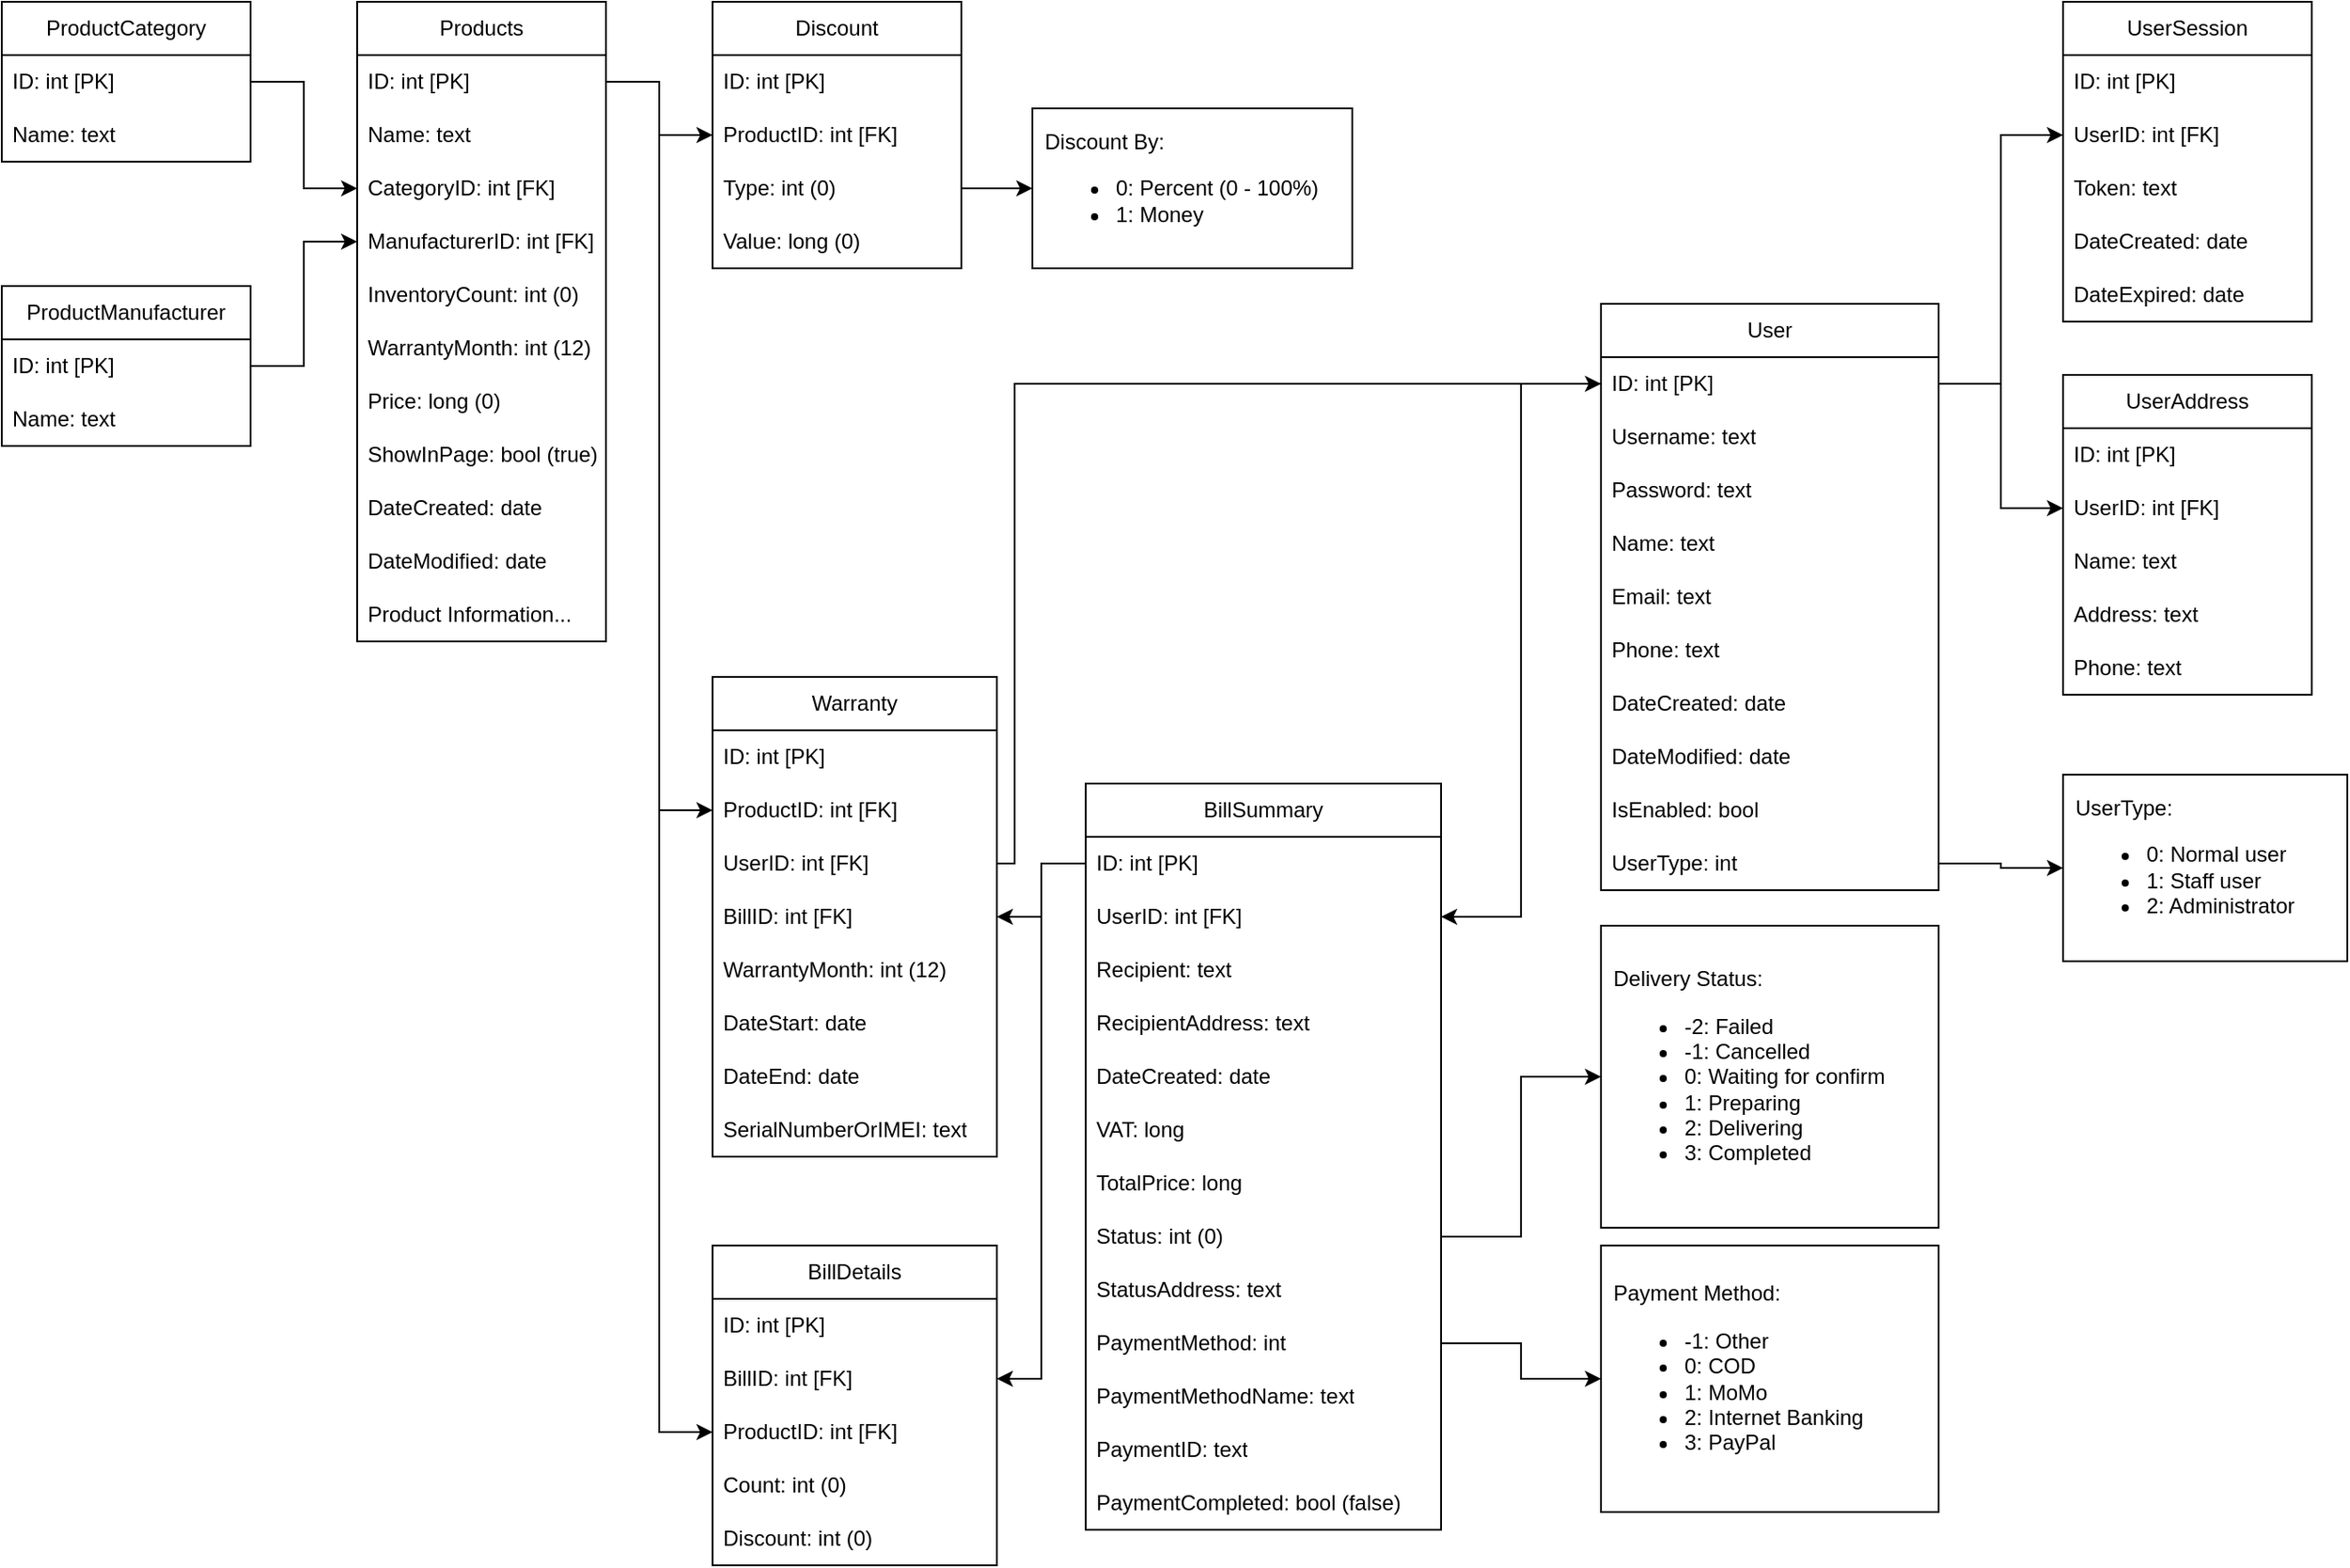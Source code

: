 <mxfile>
    <diagram name="Database" id="wU5oiDYe5zAORNl8Sl3y">
        <mxGraphModel dx="810" dy="652" grid="1" gridSize="10" guides="1" tooltips="1" connect="1" arrows="1" fold="1" page="1" pageScale="1" pageWidth="827" pageHeight="1169" math="0" shadow="0">
            <root>
                <mxCell id="0"/>
                <mxCell id="1" parent="0"/>
                <mxCell id="hE5l1HCMCs_0RYrQTB5J-1" value="Products" style="swimlane;fontStyle=0;childLayout=stackLayout;horizontal=1;startSize=30;horizontalStack=0;resizeParent=1;resizeParentMax=0;resizeLast=0;collapsible=1;marginBottom=0;whiteSpace=wrap;html=1;" parent="1" vertex="1">
                    <mxGeometry x="240" y="40" width="140" height="360" as="geometry"/>
                </mxCell>
                <mxCell id="hE5l1HCMCs_0RYrQTB5J-2" value="ID: int [PK]" style="text;strokeColor=none;fillColor=none;align=left;verticalAlign=middle;spacingLeft=4;spacingRight=4;overflow=hidden;points=[[0,0.5],[1,0.5]];portConstraint=eastwest;rotatable=0;whiteSpace=wrap;html=1;" parent="hE5l1HCMCs_0RYrQTB5J-1" vertex="1">
                    <mxGeometry y="30" width="140" height="30" as="geometry"/>
                </mxCell>
                <mxCell id="hE5l1HCMCs_0RYrQTB5J-3" value="Name: text" style="text;strokeColor=none;fillColor=none;align=left;verticalAlign=middle;spacingLeft=4;spacingRight=4;overflow=hidden;points=[[0,0.5],[1,0.5]];portConstraint=eastwest;rotatable=0;whiteSpace=wrap;html=1;" parent="hE5l1HCMCs_0RYrQTB5J-1" vertex="1">
                    <mxGeometry y="60" width="140" height="30" as="geometry"/>
                </mxCell>
                <mxCell id="hE5l1HCMCs_0RYrQTB5J-4" value="CategoryID: int [FK]" style="text;strokeColor=none;fillColor=none;align=left;verticalAlign=middle;spacingLeft=4;spacingRight=4;overflow=hidden;points=[[0,0.5],[1,0.5]];portConstraint=eastwest;rotatable=0;whiteSpace=wrap;html=1;" parent="hE5l1HCMCs_0RYrQTB5J-1" vertex="1">
                    <mxGeometry y="90" width="140" height="30" as="geometry"/>
                </mxCell>
                <mxCell id="hE5l1HCMCs_0RYrQTB5J-22" value="ManufacturerID: int [FK]" style="text;strokeColor=none;fillColor=none;align=left;verticalAlign=middle;spacingLeft=4;spacingRight=4;overflow=hidden;points=[[0,0.5],[1,0.5]];portConstraint=eastwest;rotatable=0;whiteSpace=wrap;html=1;" parent="hE5l1HCMCs_0RYrQTB5J-1" vertex="1">
                    <mxGeometry y="120" width="140" height="30" as="geometry"/>
                </mxCell>
                <mxCell id="hE5l1HCMCs_0RYrQTB5J-26" value="InventoryCount: int (0)" style="text;strokeColor=none;fillColor=none;align=left;verticalAlign=middle;spacingLeft=4;spacingRight=4;overflow=hidden;points=[[0,0.5],[1,0.5]];portConstraint=eastwest;rotatable=0;whiteSpace=wrap;html=1;" parent="hE5l1HCMCs_0RYrQTB5J-1" vertex="1">
                    <mxGeometry y="150" width="140" height="30" as="geometry"/>
                </mxCell>
                <mxCell id="hE5l1HCMCs_0RYrQTB5J-28" value="WarrantyMonth: int (12)" style="text;strokeColor=none;fillColor=none;align=left;verticalAlign=middle;spacingLeft=4;spacingRight=4;overflow=hidden;points=[[0,0.5],[1,0.5]];portConstraint=eastwest;rotatable=0;whiteSpace=wrap;html=1;" parent="hE5l1HCMCs_0RYrQTB5J-1" vertex="1">
                    <mxGeometry y="180" width="140" height="30" as="geometry"/>
                </mxCell>
                <mxCell id="hE5l1HCMCs_0RYrQTB5J-29" value="Price: long (0)" style="text;strokeColor=none;fillColor=none;align=left;verticalAlign=middle;spacingLeft=4;spacingRight=4;overflow=hidden;points=[[0,0.5],[1,0.5]];portConstraint=eastwest;rotatable=0;whiteSpace=wrap;html=1;" parent="hE5l1HCMCs_0RYrQTB5J-1" vertex="1">
                    <mxGeometry y="210" width="140" height="30" as="geometry"/>
                </mxCell>
                <mxCell id="hE5l1HCMCs_0RYrQTB5J-77" value="ShowInPage: bool (true)" style="text;strokeColor=none;fillColor=none;align=left;verticalAlign=middle;spacingLeft=4;spacingRight=4;overflow=hidden;points=[[0,0.5],[1,0.5]];portConstraint=eastwest;rotatable=0;whiteSpace=wrap;html=1;" parent="hE5l1HCMCs_0RYrQTB5J-1" vertex="1">
                    <mxGeometry y="240" width="140" height="30" as="geometry"/>
                </mxCell>
                <mxCell id="4Z_CihVOqUJ3Qlg64jGU-1" value="DateCreated: date" style="text;strokeColor=none;fillColor=none;align=left;verticalAlign=middle;spacingLeft=4;spacingRight=4;overflow=hidden;points=[[0,0.5],[1,0.5]];portConstraint=eastwest;rotatable=0;whiteSpace=wrap;html=1;" parent="hE5l1HCMCs_0RYrQTB5J-1" vertex="1">
                    <mxGeometry y="270" width="140" height="30" as="geometry"/>
                </mxCell>
                <mxCell id="4Z_CihVOqUJ3Qlg64jGU-2" value="DateModified: date" style="text;strokeColor=none;fillColor=none;align=left;verticalAlign=middle;spacingLeft=4;spacingRight=4;overflow=hidden;points=[[0,0.5],[1,0.5]];portConstraint=eastwest;rotatable=0;whiteSpace=wrap;html=1;" parent="hE5l1HCMCs_0RYrQTB5J-1" vertex="1">
                    <mxGeometry y="300" width="140" height="30" as="geometry"/>
                </mxCell>
                <mxCell id="hE5l1HCMCs_0RYrQTB5J-30" value="Product Information..." style="text;strokeColor=none;fillColor=none;align=left;verticalAlign=middle;spacingLeft=4;spacingRight=4;overflow=hidden;points=[[0,0.5],[1,0.5]];portConstraint=eastwest;rotatable=0;whiteSpace=wrap;html=1;" parent="hE5l1HCMCs_0RYrQTB5J-1" vertex="1">
                    <mxGeometry y="330" width="140" height="30" as="geometry"/>
                </mxCell>
                <mxCell id="hE5l1HCMCs_0RYrQTB5J-5" value="ProductCategory" style="swimlane;fontStyle=0;childLayout=stackLayout;horizontal=1;startSize=30;horizontalStack=0;resizeParent=1;resizeParentMax=0;resizeLast=0;collapsible=1;marginBottom=0;whiteSpace=wrap;html=1;" parent="1" vertex="1">
                    <mxGeometry x="40" y="40" width="140" height="90" as="geometry"/>
                </mxCell>
                <mxCell id="hE5l1HCMCs_0RYrQTB5J-6" value="ID: int [PK]" style="text;strokeColor=none;fillColor=none;align=left;verticalAlign=middle;spacingLeft=4;spacingRight=4;overflow=hidden;points=[[0,0.5],[1,0.5]];portConstraint=eastwest;rotatable=0;whiteSpace=wrap;html=1;" parent="hE5l1HCMCs_0RYrQTB5J-5" vertex="1">
                    <mxGeometry y="30" width="140" height="30" as="geometry"/>
                </mxCell>
                <mxCell id="hE5l1HCMCs_0RYrQTB5J-7" value="Name: text" style="text;strokeColor=none;fillColor=none;align=left;verticalAlign=middle;spacingLeft=4;spacingRight=4;overflow=hidden;points=[[0,0.5],[1,0.5]];portConstraint=eastwest;rotatable=0;whiteSpace=wrap;html=1;" parent="hE5l1HCMCs_0RYrQTB5J-5" vertex="1">
                    <mxGeometry y="60" width="140" height="30" as="geometry"/>
                </mxCell>
                <mxCell id="hE5l1HCMCs_0RYrQTB5J-9" value="User" style="swimlane;fontStyle=0;childLayout=stackLayout;horizontal=1;startSize=30;horizontalStack=0;resizeParent=1;resizeParentMax=0;resizeLast=0;collapsible=1;marginBottom=0;whiteSpace=wrap;html=1;" parent="1" vertex="1">
                    <mxGeometry x="940" y="210" width="190" height="330" as="geometry"/>
                </mxCell>
                <mxCell id="hE5l1HCMCs_0RYrQTB5J-10" value="ID: int [PK]" style="text;strokeColor=none;fillColor=none;align=left;verticalAlign=middle;spacingLeft=4;spacingRight=4;overflow=hidden;points=[[0,0.5],[1,0.5]];portConstraint=eastwest;rotatable=0;whiteSpace=wrap;html=1;" parent="hE5l1HCMCs_0RYrQTB5J-9" vertex="1">
                    <mxGeometry y="30" width="190" height="30" as="geometry"/>
                </mxCell>
                <mxCell id="hE5l1HCMCs_0RYrQTB5J-11" value="Username: text" style="text;strokeColor=none;fillColor=none;align=left;verticalAlign=middle;spacingLeft=4;spacingRight=4;overflow=hidden;points=[[0,0.5],[1,0.5]];portConstraint=eastwest;rotatable=0;whiteSpace=wrap;html=1;" parent="hE5l1HCMCs_0RYrQTB5J-9" vertex="1">
                    <mxGeometry y="60" width="190" height="30" as="geometry"/>
                </mxCell>
                <mxCell id="hE5l1HCMCs_0RYrQTB5J-12" value="Password: text" style="text;strokeColor=none;fillColor=none;align=left;verticalAlign=middle;spacingLeft=4;spacingRight=4;overflow=hidden;points=[[0,0.5],[1,0.5]];portConstraint=eastwest;rotatable=0;whiteSpace=wrap;html=1;" parent="hE5l1HCMCs_0RYrQTB5J-9" vertex="1">
                    <mxGeometry y="90" width="190" height="30" as="geometry"/>
                </mxCell>
                <mxCell id="hE5l1HCMCs_0RYrQTB5J-35" value="Name: text" style="text;strokeColor=none;fillColor=none;align=left;verticalAlign=middle;spacingLeft=4;spacingRight=4;overflow=hidden;points=[[0,0.5],[1,0.5]];portConstraint=eastwest;rotatable=0;whiteSpace=wrap;html=1;" parent="hE5l1HCMCs_0RYrQTB5J-9" vertex="1">
                    <mxGeometry y="120" width="190" height="30" as="geometry"/>
                </mxCell>
                <mxCell id="hE5l1HCMCs_0RYrQTB5J-36" value="Email: text" style="text;strokeColor=none;fillColor=none;align=left;verticalAlign=middle;spacingLeft=4;spacingRight=4;overflow=hidden;points=[[0,0.5],[1,0.5]];portConstraint=eastwest;rotatable=0;whiteSpace=wrap;html=1;" parent="hE5l1HCMCs_0RYrQTB5J-9" vertex="1">
                    <mxGeometry y="150" width="190" height="30" as="geometry"/>
                </mxCell>
                <mxCell id="hE5l1HCMCs_0RYrQTB5J-38" value="Phone: text" style="text;strokeColor=none;fillColor=none;align=left;verticalAlign=middle;spacingLeft=4;spacingRight=4;overflow=hidden;points=[[0,0.5],[1,0.5]];portConstraint=eastwest;rotatable=0;whiteSpace=wrap;html=1;" parent="hE5l1HCMCs_0RYrQTB5J-9" vertex="1">
                    <mxGeometry y="180" width="190" height="30" as="geometry"/>
                </mxCell>
                <mxCell id="hE5l1HCMCs_0RYrQTB5J-13" value="DateCreated: date" style="text;strokeColor=none;fillColor=none;align=left;verticalAlign=middle;spacingLeft=4;spacingRight=4;overflow=hidden;points=[[0,0.5],[1,0.5]];portConstraint=eastwest;rotatable=0;whiteSpace=wrap;html=1;" parent="hE5l1HCMCs_0RYrQTB5J-9" vertex="1">
                    <mxGeometry y="210" width="190" height="30" as="geometry"/>
                </mxCell>
                <mxCell id="4Z_CihVOqUJ3Qlg64jGU-3" value="DateModified: date" style="text;strokeColor=none;fillColor=none;align=left;verticalAlign=middle;spacingLeft=4;spacingRight=4;overflow=hidden;points=[[0,0.5],[1,0.5]];portConstraint=eastwest;rotatable=0;whiteSpace=wrap;html=1;" parent="hE5l1HCMCs_0RYrQTB5J-9" vertex="1">
                    <mxGeometry y="240" width="190" height="30" as="geometry"/>
                </mxCell>
                <mxCell id="hE5l1HCMCs_0RYrQTB5J-14" value="IsEnabled: bool" style="text;strokeColor=none;fillColor=none;align=left;verticalAlign=middle;spacingLeft=4;spacingRight=4;overflow=hidden;points=[[0,0.5],[1,0.5]];portConstraint=eastwest;rotatable=0;whiteSpace=wrap;html=1;" parent="hE5l1HCMCs_0RYrQTB5J-9" vertex="1">
                    <mxGeometry y="270" width="190" height="30" as="geometry"/>
                </mxCell>
                <mxCell id="hE5l1HCMCs_0RYrQTB5J-15" value="UserType: int" style="text;strokeColor=none;fillColor=none;align=left;verticalAlign=middle;spacingLeft=4;spacingRight=4;overflow=hidden;points=[[0,0.5],[1,0.5]];portConstraint=eastwest;rotatable=0;whiteSpace=wrap;html=1;" parent="hE5l1HCMCs_0RYrQTB5J-9" vertex="1">
                    <mxGeometry y="300" width="190" height="30" as="geometry"/>
                </mxCell>
                <mxCell id="hE5l1HCMCs_0RYrQTB5J-16" value="UserType:&lt;br&gt;&lt;ul&gt;&lt;li&gt;0: Normal user&lt;/li&gt;&lt;li&gt;1: Staff user&lt;/li&gt;&lt;li&gt;2: Administrator&lt;/li&gt;&lt;/ul&gt;" style="rounded=0;whiteSpace=wrap;html=1;align=left;spacingTop=5;spacingBottom=6;spacingLeft=5;spacingRight=5;" parent="1" vertex="1">
                    <mxGeometry x="1200" y="475" width="160" height="105" as="geometry"/>
                </mxCell>
                <mxCell id="hE5l1HCMCs_0RYrQTB5J-17" style="edgeStyle=orthogonalEdgeStyle;rounded=0;orthogonalLoop=1;jettySize=auto;html=1;entryX=0;entryY=0.5;entryDx=0;entryDy=0;" parent="1" source="hE5l1HCMCs_0RYrQTB5J-15" target="hE5l1HCMCs_0RYrQTB5J-16" edge="1">
                    <mxGeometry relative="1" as="geometry"/>
                </mxCell>
                <mxCell id="hE5l1HCMCs_0RYrQTB5J-18" value="ProductManufacturer" style="swimlane;fontStyle=0;childLayout=stackLayout;horizontal=1;startSize=30;horizontalStack=0;resizeParent=1;resizeParentMax=0;resizeLast=0;collapsible=1;marginBottom=0;whiteSpace=wrap;html=1;" parent="1" vertex="1">
                    <mxGeometry x="40" y="200" width="140" height="90" as="geometry"/>
                </mxCell>
                <mxCell id="hE5l1HCMCs_0RYrQTB5J-19" value="ID: int [PK]" style="text;strokeColor=none;fillColor=none;align=left;verticalAlign=middle;spacingLeft=4;spacingRight=4;overflow=hidden;points=[[0,0.5],[1,0.5]];portConstraint=eastwest;rotatable=0;whiteSpace=wrap;html=1;" parent="hE5l1HCMCs_0RYrQTB5J-18" vertex="1">
                    <mxGeometry y="30" width="140" height="30" as="geometry"/>
                </mxCell>
                <mxCell id="hE5l1HCMCs_0RYrQTB5J-20" value="Name: text" style="text;strokeColor=none;fillColor=none;align=left;verticalAlign=middle;spacingLeft=4;spacingRight=4;overflow=hidden;points=[[0,0.5],[1,0.5]];portConstraint=eastwest;rotatable=0;whiteSpace=wrap;html=1;" parent="hE5l1HCMCs_0RYrQTB5J-18" vertex="1">
                    <mxGeometry y="60" width="140" height="30" as="geometry"/>
                </mxCell>
                <mxCell id="hE5l1HCMCs_0RYrQTB5J-23" style="edgeStyle=orthogonalEdgeStyle;rounded=0;orthogonalLoop=1;jettySize=auto;html=1;entryX=0;entryY=0.5;entryDx=0;entryDy=0;" parent="1" source="hE5l1HCMCs_0RYrQTB5J-19" target="hE5l1HCMCs_0RYrQTB5J-22" edge="1">
                    <mxGeometry relative="1" as="geometry"/>
                </mxCell>
                <mxCell id="hE5l1HCMCs_0RYrQTB5J-25" style="edgeStyle=orthogonalEdgeStyle;rounded=0;orthogonalLoop=1;jettySize=auto;html=1;entryX=0;entryY=0.5;entryDx=0;entryDy=0;" parent="1" source="hE5l1HCMCs_0RYrQTB5J-6" target="hE5l1HCMCs_0RYrQTB5J-4" edge="1">
                    <mxGeometry relative="1" as="geometry"/>
                </mxCell>
                <mxCell id="hE5l1HCMCs_0RYrQTB5J-31" value="BillSummary" style="swimlane;fontStyle=0;childLayout=stackLayout;horizontal=1;startSize=30;horizontalStack=0;resizeParent=1;resizeParentMax=0;resizeLast=0;collapsible=1;marginBottom=0;whiteSpace=wrap;html=1;" parent="1" vertex="1">
                    <mxGeometry x="650" y="480" width="200" height="420" as="geometry"/>
                </mxCell>
                <mxCell id="hE5l1HCMCs_0RYrQTB5J-32" value="ID: int [PK]" style="text;strokeColor=none;fillColor=none;align=left;verticalAlign=middle;spacingLeft=4;spacingRight=4;overflow=hidden;points=[[0,0.5],[1,0.5]];portConstraint=eastwest;rotatable=0;whiteSpace=wrap;html=1;" parent="hE5l1HCMCs_0RYrQTB5J-31" vertex="1">
                    <mxGeometry y="30" width="200" height="30" as="geometry"/>
                </mxCell>
                <mxCell id="hE5l1HCMCs_0RYrQTB5J-44" value="UserID: int [FK]" style="text;strokeColor=none;fillColor=none;align=left;verticalAlign=middle;spacingLeft=4;spacingRight=4;overflow=hidden;points=[[0,0.5],[1,0.5]];portConstraint=eastwest;rotatable=0;whiteSpace=wrap;html=1;" parent="hE5l1HCMCs_0RYrQTB5J-31" vertex="1">
                    <mxGeometry y="60" width="200" height="30" as="geometry"/>
                </mxCell>
                <mxCell id="tXvKXWf9CAUuPQ7bRwm_-1" value="&lt;span lang=&quot;vi&quot; class=&quot;ILfuVd&quot;&gt;&lt;/span&gt;&lt;span lang=&quot;vi&quot; class=&quot;ILfuVd&quot;&gt;&lt;/span&gt;Recipient: text" style="text;strokeColor=none;fillColor=none;align=left;verticalAlign=middle;spacingLeft=4;spacingRight=4;overflow=hidden;points=[[0,0.5],[1,0.5]];portConstraint=eastwest;rotatable=0;whiteSpace=wrap;html=1;" parent="hE5l1HCMCs_0RYrQTB5J-31" vertex="1">
                    <mxGeometry y="90" width="200" height="30" as="geometry"/>
                </mxCell>
                <mxCell id="hE5l1HCMCs_0RYrQTB5J-48" value="&lt;span lang=&quot;vi&quot; class=&quot;ILfuVd&quot;&gt;&lt;/span&gt;RecipientAddress: text" style="text;strokeColor=none;fillColor=none;align=left;verticalAlign=middle;spacingLeft=4;spacingRight=4;overflow=hidden;points=[[0,0.5],[1,0.5]];portConstraint=eastwest;rotatable=0;whiteSpace=wrap;html=1;" parent="hE5l1HCMCs_0RYrQTB5J-31" vertex="1">
                    <mxGeometry y="120" width="200" height="30" as="geometry"/>
                </mxCell>
                <mxCell id="hE5l1HCMCs_0RYrQTB5J-55" value="DateCreated: date" style="text;strokeColor=none;fillColor=none;align=left;verticalAlign=middle;spacingLeft=4;spacingRight=4;overflow=hidden;points=[[0,0.5],[1,0.5]];portConstraint=eastwest;rotatable=0;whiteSpace=wrap;html=1;" parent="hE5l1HCMCs_0RYrQTB5J-31" vertex="1">
                    <mxGeometry y="150" width="200" height="30" as="geometry"/>
                </mxCell>
                <mxCell id="nwdCqllsKJScyAq2nnaO-7" value="&lt;span lang=&quot;vi&quot; class=&quot;ILfuVd&quot;&gt;&lt;/span&gt;VAT: long" style="text;strokeColor=none;fillColor=none;align=left;verticalAlign=middle;spacingLeft=4;spacingRight=4;overflow=hidden;points=[[0,0.5],[1,0.5]];portConstraint=eastwest;rotatable=0;whiteSpace=wrap;html=1;" parent="hE5l1HCMCs_0RYrQTB5J-31" vertex="1">
                    <mxGeometry y="180" width="200" height="30" as="geometry"/>
                </mxCell>
                <mxCell id="nwdCqllsKJScyAq2nnaO-4" value="&lt;span lang=&quot;vi&quot; class=&quot;ILfuVd&quot;&gt;&lt;/span&gt;TotalPrice: long" style="text;strokeColor=none;fillColor=none;align=left;verticalAlign=middle;spacingLeft=4;spacingRight=4;overflow=hidden;points=[[0,0.5],[1,0.5]];portConstraint=eastwest;rotatable=0;whiteSpace=wrap;html=1;" parent="hE5l1HCMCs_0RYrQTB5J-31" vertex="1">
                    <mxGeometry y="210" width="200" height="30" as="geometry"/>
                </mxCell>
                <mxCell id="hE5l1HCMCs_0RYrQTB5J-56" value="Status: int (0)" style="text;strokeColor=none;fillColor=none;align=left;verticalAlign=middle;spacingLeft=4;spacingRight=4;overflow=hidden;points=[[0,0.5],[1,0.5]];portConstraint=eastwest;rotatable=0;whiteSpace=wrap;html=1;" parent="hE5l1HCMCs_0RYrQTB5J-31" vertex="1">
                    <mxGeometry y="240" width="200" height="30" as="geometry"/>
                </mxCell>
                <mxCell id="hE5l1HCMCs_0RYrQTB5J-60" value="StatusAddress: text" style="text;strokeColor=none;fillColor=none;align=left;verticalAlign=middle;spacingLeft=4;spacingRight=4;overflow=hidden;points=[[0,0.5],[1,0.5]];portConstraint=eastwest;rotatable=0;whiteSpace=wrap;html=1;" parent="hE5l1HCMCs_0RYrQTB5J-31" vertex="1">
                    <mxGeometry y="270" width="200" height="30" as="geometry"/>
                </mxCell>
                <mxCell id="hE5l1HCMCs_0RYrQTB5J-69" value="PaymentMethod: int" style="text;strokeColor=none;fillColor=none;align=left;verticalAlign=middle;spacingLeft=4;spacingRight=4;overflow=hidden;points=[[0,0.5],[1,0.5]];portConstraint=eastwest;rotatable=0;whiteSpace=wrap;html=1;" parent="hE5l1HCMCs_0RYrQTB5J-31" vertex="1">
                    <mxGeometry y="300" width="200" height="30" as="geometry"/>
                </mxCell>
                <mxCell id="nwdCqllsKJScyAq2nnaO-5" value="PaymentMethodName: text" style="text;strokeColor=none;fillColor=none;align=left;verticalAlign=middle;spacingLeft=4;spacingRight=4;overflow=hidden;points=[[0,0.5],[1,0.5]];portConstraint=eastwest;rotatable=0;whiteSpace=wrap;html=1;" parent="hE5l1HCMCs_0RYrQTB5J-31" vertex="1">
                    <mxGeometry y="330" width="200" height="30" as="geometry"/>
                </mxCell>
                <mxCell id="nwdCqllsKJScyAq2nnaO-6" value="PaymentID: text" style="text;strokeColor=none;fillColor=none;align=left;verticalAlign=middle;spacingLeft=4;spacingRight=4;overflow=hidden;points=[[0,0.5],[1,0.5]];portConstraint=eastwest;rotatable=0;whiteSpace=wrap;html=1;" parent="hE5l1HCMCs_0RYrQTB5J-31" vertex="1">
                    <mxGeometry y="360" width="200" height="30" as="geometry"/>
                </mxCell>
                <mxCell id="hE5l1HCMCs_0RYrQTB5J-73" value="PaymentCompleted: bool (false)" style="text;strokeColor=none;fillColor=none;align=left;verticalAlign=middle;spacingLeft=4;spacingRight=4;overflow=hidden;points=[[0,0.5],[1,0.5]];portConstraint=eastwest;rotatable=0;whiteSpace=wrap;html=1;" parent="hE5l1HCMCs_0RYrQTB5J-31" vertex="1">
                    <mxGeometry y="390" width="200" height="30" as="geometry"/>
                </mxCell>
                <mxCell id="hE5l1HCMCs_0RYrQTB5J-39" value="UserAddress" style="swimlane;fontStyle=0;childLayout=stackLayout;horizontal=1;startSize=30;horizontalStack=0;resizeParent=1;resizeParentMax=0;resizeLast=0;collapsible=1;marginBottom=0;whiteSpace=wrap;html=1;" parent="1" vertex="1">
                    <mxGeometry x="1200" y="250" width="140" height="180" as="geometry"/>
                </mxCell>
                <mxCell id="hE5l1HCMCs_0RYrQTB5J-40" value="ID: int [PK]" style="text;strokeColor=none;fillColor=none;align=left;verticalAlign=middle;spacingLeft=4;spacingRight=4;overflow=hidden;points=[[0,0.5],[1,0.5]];portConstraint=eastwest;rotatable=0;whiteSpace=wrap;html=1;" parent="hE5l1HCMCs_0RYrQTB5J-39" vertex="1">
                    <mxGeometry y="30" width="140" height="30" as="geometry"/>
                </mxCell>
                <mxCell id="hE5l1HCMCs_0RYrQTB5J-41" value="UserID: int [FK]" style="text;strokeColor=none;fillColor=none;align=left;verticalAlign=middle;spacingLeft=4;spacingRight=4;overflow=hidden;points=[[0,0.5],[1,0.5]];portConstraint=eastwest;rotatable=0;whiteSpace=wrap;html=1;" parent="hE5l1HCMCs_0RYrQTB5J-39" vertex="1">
                    <mxGeometry y="60" width="140" height="30" as="geometry"/>
                </mxCell>
                <mxCell id="tXvKXWf9CAUuPQ7bRwm_-2" value="Name: text" style="text;strokeColor=none;fillColor=none;align=left;verticalAlign=middle;spacingLeft=4;spacingRight=4;overflow=hidden;points=[[0,0.5],[1,0.5]];portConstraint=eastwest;rotatable=0;whiteSpace=wrap;html=1;" parent="hE5l1HCMCs_0RYrQTB5J-39" vertex="1">
                    <mxGeometry y="90" width="140" height="30" as="geometry"/>
                </mxCell>
                <mxCell id="hE5l1HCMCs_0RYrQTB5J-42" value="Address: text" style="text;strokeColor=none;fillColor=none;align=left;verticalAlign=middle;spacingLeft=4;spacingRight=4;overflow=hidden;points=[[0,0.5],[1,0.5]];portConstraint=eastwest;rotatable=0;whiteSpace=wrap;html=1;" parent="hE5l1HCMCs_0RYrQTB5J-39" vertex="1">
                    <mxGeometry y="120" width="140" height="30" as="geometry"/>
                </mxCell>
                <mxCell id="hE5l1HCMCs_0RYrQTB5J-83" value="Phone: text" style="text;strokeColor=none;fillColor=none;align=left;verticalAlign=middle;spacingLeft=4;spacingRight=4;overflow=hidden;points=[[0,0.5],[1,0.5]];portConstraint=eastwest;rotatable=0;whiteSpace=wrap;html=1;" parent="hE5l1HCMCs_0RYrQTB5J-39" vertex="1">
                    <mxGeometry y="150" width="140" height="30" as="geometry"/>
                </mxCell>
                <mxCell id="hE5l1HCMCs_0RYrQTB5J-43" style="edgeStyle=orthogonalEdgeStyle;rounded=0;orthogonalLoop=1;jettySize=auto;html=1;entryX=0;entryY=0.5;entryDx=0;entryDy=0;" parent="1" source="hE5l1HCMCs_0RYrQTB5J-10" target="hE5l1HCMCs_0RYrQTB5J-41" edge="1">
                    <mxGeometry relative="1" as="geometry"/>
                </mxCell>
                <mxCell id="hE5l1HCMCs_0RYrQTB5J-45" style="edgeStyle=orthogonalEdgeStyle;rounded=0;orthogonalLoop=1;jettySize=auto;html=1;entryX=1;entryY=0.5;entryDx=0;entryDy=0;" parent="1" source="hE5l1HCMCs_0RYrQTB5J-10" target="hE5l1HCMCs_0RYrQTB5J-44" edge="1">
                    <mxGeometry relative="1" as="geometry"/>
                </mxCell>
                <mxCell id="hE5l1HCMCs_0RYrQTB5J-49" value="BillDetails" style="swimlane;fontStyle=0;childLayout=stackLayout;horizontal=1;startSize=30;horizontalStack=0;resizeParent=1;resizeParentMax=0;resizeLast=0;collapsible=1;marginBottom=0;whiteSpace=wrap;html=1;" parent="1" vertex="1">
                    <mxGeometry x="440" y="740" width="160" height="180" as="geometry"/>
                </mxCell>
                <mxCell id="kIqaSTcEwy7osnmggItn-5" value="ID: int [PK]" style="text;strokeColor=none;fillColor=none;align=left;verticalAlign=middle;spacingLeft=4;spacingRight=4;overflow=hidden;points=[[0,0.5],[1,0.5]];portConstraint=eastwest;rotatable=0;whiteSpace=wrap;html=1;" parent="hE5l1HCMCs_0RYrQTB5J-49" vertex="1">
                    <mxGeometry y="30" width="160" height="30" as="geometry"/>
                </mxCell>
                <mxCell id="hE5l1HCMCs_0RYrQTB5J-50" value="BillID: int [FK]" style="text;strokeColor=none;fillColor=none;align=left;verticalAlign=middle;spacingLeft=4;spacingRight=4;overflow=hidden;points=[[0,0.5],[1,0.5]];portConstraint=eastwest;rotatable=0;whiteSpace=wrap;html=1;" parent="hE5l1HCMCs_0RYrQTB5J-49" vertex="1">
                    <mxGeometry y="60" width="160" height="30" as="geometry"/>
                </mxCell>
                <mxCell id="hE5l1HCMCs_0RYrQTB5J-51" value="ProductID: int [FK]" style="text;strokeColor=none;fillColor=none;align=left;verticalAlign=middle;spacingLeft=4;spacingRight=4;overflow=hidden;points=[[0,0.5],[1,0.5]];portConstraint=eastwest;rotatable=0;whiteSpace=wrap;html=1;" parent="hE5l1HCMCs_0RYrQTB5J-49" vertex="1">
                    <mxGeometry y="90" width="160" height="30" as="geometry"/>
                </mxCell>
                <mxCell id="hE5l1HCMCs_0RYrQTB5J-52" value="Count: int (0)" style="text;strokeColor=none;fillColor=none;align=left;verticalAlign=middle;spacingLeft=4;spacingRight=4;overflow=hidden;points=[[0,0.5],[1,0.5]];portConstraint=eastwest;rotatable=0;whiteSpace=wrap;html=1;" parent="hE5l1HCMCs_0RYrQTB5J-49" vertex="1">
                    <mxGeometry y="120" width="160" height="30" as="geometry"/>
                </mxCell>
                <mxCell id="hE5l1HCMCs_0RYrQTB5J-53" value="Discount: int (0)" style="text;strokeColor=none;fillColor=none;align=left;verticalAlign=middle;spacingLeft=4;spacingRight=4;overflow=hidden;points=[[0,0.5],[1,0.5]];portConstraint=eastwest;rotatable=0;whiteSpace=wrap;html=1;" parent="hE5l1HCMCs_0RYrQTB5J-49" vertex="1">
                    <mxGeometry y="150" width="160" height="30" as="geometry"/>
                </mxCell>
                <mxCell id="hE5l1HCMCs_0RYrQTB5J-54" style="edgeStyle=orthogonalEdgeStyle;rounded=0;orthogonalLoop=1;jettySize=auto;html=1;entryX=1;entryY=0.5;entryDx=0;entryDy=0;" parent="1" source="hE5l1HCMCs_0RYrQTB5J-32" target="hE5l1HCMCs_0RYrQTB5J-50" edge="1">
                    <mxGeometry relative="1" as="geometry"/>
                </mxCell>
                <mxCell id="hE5l1HCMCs_0RYrQTB5J-58" value="Delivery Status:&lt;br&gt;&lt;ul&gt;&lt;li&gt;-2: Failed&lt;/li&gt;&lt;li&gt;-1: Cancelled&lt;/li&gt;&lt;li&gt;0: Waiting for confirm&lt;/li&gt;&lt;li&gt;1: Preparing&lt;/li&gt;&lt;li&gt;2: Delivering&lt;/li&gt;&lt;li&gt;3: Completed&lt;/li&gt;&lt;/ul&gt;" style="rounded=0;whiteSpace=wrap;html=1;align=left;spacingTop=5;spacingBottom=6;spacingLeft=5;spacingRight=5;" parent="1" vertex="1">
                    <mxGeometry x="940" y="560" width="190" height="170" as="geometry"/>
                </mxCell>
                <mxCell id="hE5l1HCMCs_0RYrQTB5J-59" style="edgeStyle=orthogonalEdgeStyle;rounded=0;orthogonalLoop=1;jettySize=auto;html=1;entryX=0;entryY=0.5;entryDx=0;entryDy=0;" parent="1" source="hE5l1HCMCs_0RYrQTB5J-56" target="hE5l1HCMCs_0RYrQTB5J-58" edge="1">
                    <mxGeometry relative="1" as="geometry"/>
                </mxCell>
                <mxCell id="hE5l1HCMCs_0RYrQTB5J-62" value="Discount" style="swimlane;fontStyle=0;childLayout=stackLayout;horizontal=1;startSize=30;horizontalStack=0;resizeParent=1;resizeParentMax=0;resizeLast=0;collapsible=1;marginBottom=0;whiteSpace=wrap;html=1;" parent="1" vertex="1">
                    <mxGeometry x="440" y="40" width="140" height="150" as="geometry"/>
                </mxCell>
                <mxCell id="hE5l1HCMCs_0RYrQTB5J-75" value="ID: int [PK]" style="text;strokeColor=none;fillColor=none;align=left;verticalAlign=middle;spacingLeft=4;spacingRight=4;overflow=hidden;points=[[0,0.5],[1,0.5]];portConstraint=eastwest;rotatable=0;whiteSpace=wrap;html=1;" parent="hE5l1HCMCs_0RYrQTB5J-62" vertex="1">
                    <mxGeometry y="30" width="140" height="30" as="geometry"/>
                </mxCell>
                <mxCell id="hE5l1HCMCs_0RYrQTB5J-64" value="ProductID: int [FK]" style="text;strokeColor=none;fillColor=none;align=left;verticalAlign=middle;spacingLeft=4;spacingRight=4;overflow=hidden;points=[[0,0.5],[1,0.5]];portConstraint=eastwest;rotatable=0;whiteSpace=wrap;html=1;" parent="hE5l1HCMCs_0RYrQTB5J-62" vertex="1">
                    <mxGeometry y="60" width="140" height="30" as="geometry"/>
                </mxCell>
                <mxCell id="hE5l1HCMCs_0RYrQTB5J-65" value="Type: int (0)" style="text;strokeColor=none;fillColor=none;align=left;verticalAlign=middle;spacingLeft=4;spacingRight=4;overflow=hidden;points=[[0,0.5],[1,0.5]];portConstraint=eastwest;rotatable=0;whiteSpace=wrap;html=1;" parent="hE5l1HCMCs_0RYrQTB5J-62" vertex="1">
                    <mxGeometry y="90" width="140" height="30" as="geometry"/>
                </mxCell>
                <mxCell id="hE5l1HCMCs_0RYrQTB5J-68" value="Value: long (0)" style="text;strokeColor=none;fillColor=none;align=left;verticalAlign=middle;spacingLeft=4;spacingRight=4;overflow=hidden;points=[[0,0.5],[1,0.5]];portConstraint=eastwest;rotatable=0;whiteSpace=wrap;html=1;" parent="hE5l1HCMCs_0RYrQTB5J-62" vertex="1">
                    <mxGeometry y="120" width="140" height="30" as="geometry"/>
                </mxCell>
                <mxCell id="hE5l1HCMCs_0RYrQTB5J-66" value="Discount By:&lt;br&gt;&lt;ul&gt;&lt;li&gt;0: Percent (0 - 100%)&lt;/li&gt;&lt;li&gt;1: Money&lt;/li&gt;&lt;/ul&gt;" style="rounded=0;whiteSpace=wrap;html=1;align=left;spacingTop=5;spacingBottom=6;spacingLeft=5;spacingRight=5;" parent="1" vertex="1">
                    <mxGeometry x="620" y="100" width="180" height="90" as="geometry"/>
                </mxCell>
                <mxCell id="hE5l1HCMCs_0RYrQTB5J-67" style="edgeStyle=orthogonalEdgeStyle;rounded=0;orthogonalLoop=1;jettySize=auto;html=1;entryX=0;entryY=0.5;entryDx=0;entryDy=0;" parent="1" source="hE5l1HCMCs_0RYrQTB5J-65" target="hE5l1HCMCs_0RYrQTB5J-66" edge="1">
                    <mxGeometry relative="1" as="geometry"/>
                </mxCell>
                <mxCell id="hE5l1HCMCs_0RYrQTB5J-71" value="Payment Method:&lt;br&gt;&lt;ul&gt;&lt;li&gt;-1: Other&lt;/li&gt;&lt;li&gt;0: COD&lt;/li&gt;&lt;li&gt;1: MoMo&lt;/li&gt;&lt;li&gt;2: Internet Banking&lt;/li&gt;&lt;li&gt;3: PayPal&lt;/li&gt;&lt;/ul&gt;" style="rounded=0;whiteSpace=wrap;html=1;align=left;spacingTop=5;spacingBottom=6;spacingLeft=5;spacingRight=5;" parent="1" vertex="1">
                    <mxGeometry x="940" y="740" width="190" height="150" as="geometry"/>
                </mxCell>
                <mxCell id="hE5l1HCMCs_0RYrQTB5J-72" style="edgeStyle=orthogonalEdgeStyle;rounded=0;orthogonalLoop=1;jettySize=auto;html=1;entryX=0;entryY=0.5;entryDx=0;entryDy=0;" parent="1" source="hE5l1HCMCs_0RYrQTB5J-69" target="hE5l1HCMCs_0RYrQTB5J-71" edge="1">
                    <mxGeometry relative="1" as="geometry"/>
                </mxCell>
                <mxCell id="hE5l1HCMCs_0RYrQTB5J-74" style="edgeStyle=orthogonalEdgeStyle;rounded=0;orthogonalLoop=1;jettySize=auto;html=1;entryX=0;entryY=0.5;entryDx=0;entryDy=0;" parent="1" source="hE5l1HCMCs_0RYrQTB5J-2" target="hE5l1HCMCs_0RYrQTB5J-64" edge="1">
                    <mxGeometry relative="1" as="geometry"/>
                </mxCell>
                <mxCell id="hE5l1HCMCs_0RYrQTB5J-78" style="edgeStyle=orthogonalEdgeStyle;rounded=0;orthogonalLoop=1;jettySize=auto;html=1;entryX=0;entryY=0.5;entryDx=0;entryDy=0;" parent="1" source="hE5l1HCMCs_0RYrQTB5J-2" target="hE5l1HCMCs_0RYrQTB5J-51" edge="1">
                    <mxGeometry relative="1" as="geometry">
                        <Array as="points">
                            <mxPoint x="410" y="85"/>
                            <mxPoint x="410" y="845"/>
                        </Array>
                        <mxPoint x="410" y="700" as="targetPoint"/>
                    </mxGeometry>
                </mxCell>
                <mxCell id="N3qTljvc-Xa5BjLtdK3h-2" value="UserSession" style="swimlane;fontStyle=0;childLayout=stackLayout;horizontal=1;startSize=30;horizontalStack=0;resizeParent=1;resizeParentMax=0;resizeLast=0;collapsible=1;marginBottom=0;whiteSpace=wrap;html=1;" parent="1" vertex="1">
                    <mxGeometry x="1200" y="40" width="140" height="180" as="geometry"/>
                </mxCell>
                <mxCell id="N3qTljvc-Xa5BjLtdK3h-3" value="ID: int [PK]" style="text;strokeColor=none;fillColor=none;align=left;verticalAlign=middle;spacingLeft=4;spacingRight=4;overflow=hidden;points=[[0,0.5],[1,0.5]];portConstraint=eastwest;rotatable=0;whiteSpace=wrap;html=1;" parent="N3qTljvc-Xa5BjLtdK3h-2" vertex="1">
                    <mxGeometry y="30" width="140" height="30" as="geometry"/>
                </mxCell>
                <mxCell id="N3qTljvc-Xa5BjLtdK3h-4" value="UserID: int [FK]" style="text;strokeColor=none;fillColor=none;align=left;verticalAlign=middle;spacingLeft=4;spacingRight=4;overflow=hidden;points=[[0,0.5],[1,0.5]];portConstraint=eastwest;rotatable=0;whiteSpace=wrap;html=1;" parent="N3qTljvc-Xa5BjLtdK3h-2" vertex="1">
                    <mxGeometry y="60" width="140" height="30" as="geometry"/>
                </mxCell>
                <mxCell id="N3qTljvc-Xa5BjLtdK3h-5" value="Token: text" style="text;strokeColor=none;fillColor=none;align=left;verticalAlign=middle;spacingLeft=4;spacingRight=4;overflow=hidden;points=[[0,0.5],[1,0.5]];portConstraint=eastwest;rotatable=0;whiteSpace=wrap;html=1;" parent="N3qTljvc-Xa5BjLtdK3h-2" vertex="1">
                    <mxGeometry y="90" width="140" height="30" as="geometry"/>
                </mxCell>
                <mxCell id="N3qTljvc-Xa5BjLtdK3h-6" value="DateCreated: date" style="text;strokeColor=none;fillColor=none;align=left;verticalAlign=middle;spacingLeft=4;spacingRight=4;overflow=hidden;points=[[0,0.5],[1,0.5]];portConstraint=eastwest;rotatable=0;whiteSpace=wrap;html=1;" parent="N3qTljvc-Xa5BjLtdK3h-2" vertex="1">
                    <mxGeometry y="120" width="140" height="30" as="geometry"/>
                </mxCell>
                <mxCell id="N3qTljvc-Xa5BjLtdK3h-7" value="DateExpired: date" style="text;strokeColor=none;fillColor=none;align=left;verticalAlign=middle;spacingLeft=4;spacingRight=4;overflow=hidden;points=[[0,0.5],[1,0.5]];portConstraint=eastwest;rotatable=0;whiteSpace=wrap;html=1;" parent="N3qTljvc-Xa5BjLtdK3h-2" vertex="1">
                    <mxGeometry y="150" width="140" height="30" as="geometry"/>
                </mxCell>
                <mxCell id="N3qTljvc-Xa5BjLtdK3h-8" style="edgeStyle=orthogonalEdgeStyle;rounded=0;orthogonalLoop=1;jettySize=auto;html=1;entryX=0;entryY=0.5;entryDx=0;entryDy=0;" parent="1" source="hE5l1HCMCs_0RYrQTB5J-10" target="N3qTljvc-Xa5BjLtdK3h-4" edge="1">
                    <mxGeometry relative="1" as="geometry"/>
                </mxCell>
                <mxCell id="kIqaSTcEwy7osnmggItn-1" value="Warranty" style="swimlane;fontStyle=0;childLayout=stackLayout;horizontal=1;startSize=30;horizontalStack=0;resizeParent=1;resizeParentMax=0;resizeLast=0;collapsible=1;marginBottom=0;whiteSpace=wrap;html=1;" parent="1" vertex="1">
                    <mxGeometry x="440" y="420" width="160" height="270" as="geometry"/>
                </mxCell>
                <mxCell id="kIqaSTcEwy7osnmggItn-2" value="ID: int [PK]" style="text;strokeColor=none;fillColor=none;align=left;verticalAlign=middle;spacingLeft=4;spacingRight=4;overflow=hidden;points=[[0,0.5],[1,0.5]];portConstraint=eastwest;rotatable=0;whiteSpace=wrap;html=1;" parent="kIqaSTcEwy7osnmggItn-1" vertex="1">
                    <mxGeometry y="30" width="160" height="30" as="geometry"/>
                </mxCell>
                <mxCell id="kIqaSTcEwy7osnmggItn-3" value="ProductID: int [FK]" style="text;strokeColor=none;fillColor=none;align=left;verticalAlign=middle;spacingLeft=4;spacingRight=4;overflow=hidden;points=[[0,0.5],[1,0.5]];portConstraint=eastwest;rotatable=0;whiteSpace=wrap;html=1;" parent="kIqaSTcEwy7osnmggItn-1" vertex="1">
                    <mxGeometry y="60" width="160" height="30" as="geometry"/>
                </mxCell>
                <mxCell id="2" value="UserID: int [FK]" style="text;strokeColor=none;fillColor=none;align=left;verticalAlign=middle;spacingLeft=4;spacingRight=4;overflow=hidden;points=[[0,0.5],[1,0.5]];portConstraint=eastwest;rotatable=0;whiteSpace=wrap;html=1;" vertex="1" parent="kIqaSTcEwy7osnmggItn-1">
                    <mxGeometry y="90" width="160" height="30" as="geometry"/>
                </mxCell>
                <mxCell id="kIqaSTcEwy7osnmggItn-11" value="BillID: int [FK]" style="text;strokeColor=none;fillColor=none;align=left;verticalAlign=middle;spacingLeft=4;spacingRight=4;overflow=hidden;points=[[0,0.5],[1,0.5]];portConstraint=eastwest;rotatable=0;whiteSpace=wrap;html=1;" parent="kIqaSTcEwy7osnmggItn-1" vertex="1">
                    <mxGeometry y="120" width="160" height="30" as="geometry"/>
                </mxCell>
                <mxCell id="kIqaSTcEwy7osnmggItn-4" value="WarrantyMonth: int (12)" style="text;strokeColor=none;fillColor=none;align=left;verticalAlign=middle;spacingLeft=4;spacingRight=4;overflow=hidden;points=[[0,0.5],[1,0.5]];portConstraint=eastwest;rotatable=0;whiteSpace=wrap;html=1;" parent="kIqaSTcEwy7osnmggItn-1" vertex="1">
                    <mxGeometry y="150" width="160" height="30" as="geometry"/>
                </mxCell>
                <mxCell id="kIqaSTcEwy7osnmggItn-8" value="DateStart: date" style="text;strokeColor=none;fillColor=none;align=left;verticalAlign=middle;spacingLeft=4;spacingRight=4;overflow=hidden;points=[[0,0.5],[1,0.5]];portConstraint=eastwest;rotatable=0;whiteSpace=wrap;html=1;" parent="kIqaSTcEwy7osnmggItn-1" vertex="1">
                    <mxGeometry y="180" width="160" height="30" as="geometry"/>
                </mxCell>
                <mxCell id="kIqaSTcEwy7osnmggItn-9" value="DateEnd: date" style="text;strokeColor=none;fillColor=none;align=left;verticalAlign=middle;spacingLeft=4;spacingRight=4;overflow=hidden;points=[[0,0.5],[1,0.5]];portConstraint=eastwest;rotatable=0;whiteSpace=wrap;html=1;" parent="kIqaSTcEwy7osnmggItn-1" vertex="1">
                    <mxGeometry y="210" width="160" height="30" as="geometry"/>
                </mxCell>
                <mxCell id="kIqaSTcEwy7osnmggItn-10" value="SerialNumberOrIMEI: text" style="text;strokeColor=none;fillColor=none;align=left;verticalAlign=middle;spacingLeft=4;spacingRight=4;overflow=hidden;points=[[0,0.5],[1,0.5]];portConstraint=eastwest;rotatable=0;whiteSpace=wrap;html=1;" parent="kIqaSTcEwy7osnmggItn-1" vertex="1">
                    <mxGeometry y="240" width="160" height="30" as="geometry"/>
                </mxCell>
                <mxCell id="kIqaSTcEwy7osnmggItn-7" style="edgeStyle=orthogonalEdgeStyle;rounded=0;orthogonalLoop=1;jettySize=auto;html=1;entryX=0;entryY=0.5;entryDx=0;entryDy=0;" parent="1" source="hE5l1HCMCs_0RYrQTB5J-2" target="kIqaSTcEwy7osnmggItn-3" edge="1">
                    <mxGeometry relative="1" as="geometry"/>
                </mxCell>
                <mxCell id="kIqaSTcEwy7osnmggItn-12" style="edgeStyle=orthogonalEdgeStyle;rounded=0;orthogonalLoop=1;jettySize=auto;html=1;entryX=1;entryY=0.5;entryDx=0;entryDy=0;" parent="1" source="hE5l1HCMCs_0RYrQTB5J-32" target="kIqaSTcEwy7osnmggItn-11" edge="1">
                    <mxGeometry relative="1" as="geometry"/>
                </mxCell>
                <mxCell id="4" style="edgeStyle=orthogonalEdgeStyle;html=1;entryX=0;entryY=0.5;entryDx=0;entryDy=0;rounded=0;" edge="1" parent="1" source="2" target="hE5l1HCMCs_0RYrQTB5J-10">
                    <mxGeometry relative="1" as="geometry">
                        <Array as="points">
                            <mxPoint x="610" y="525"/>
                            <mxPoint x="610" y="255"/>
                        </Array>
                    </mxGeometry>
                </mxCell>
            </root>
        </mxGraphModel>
    </diagram>
</mxfile>